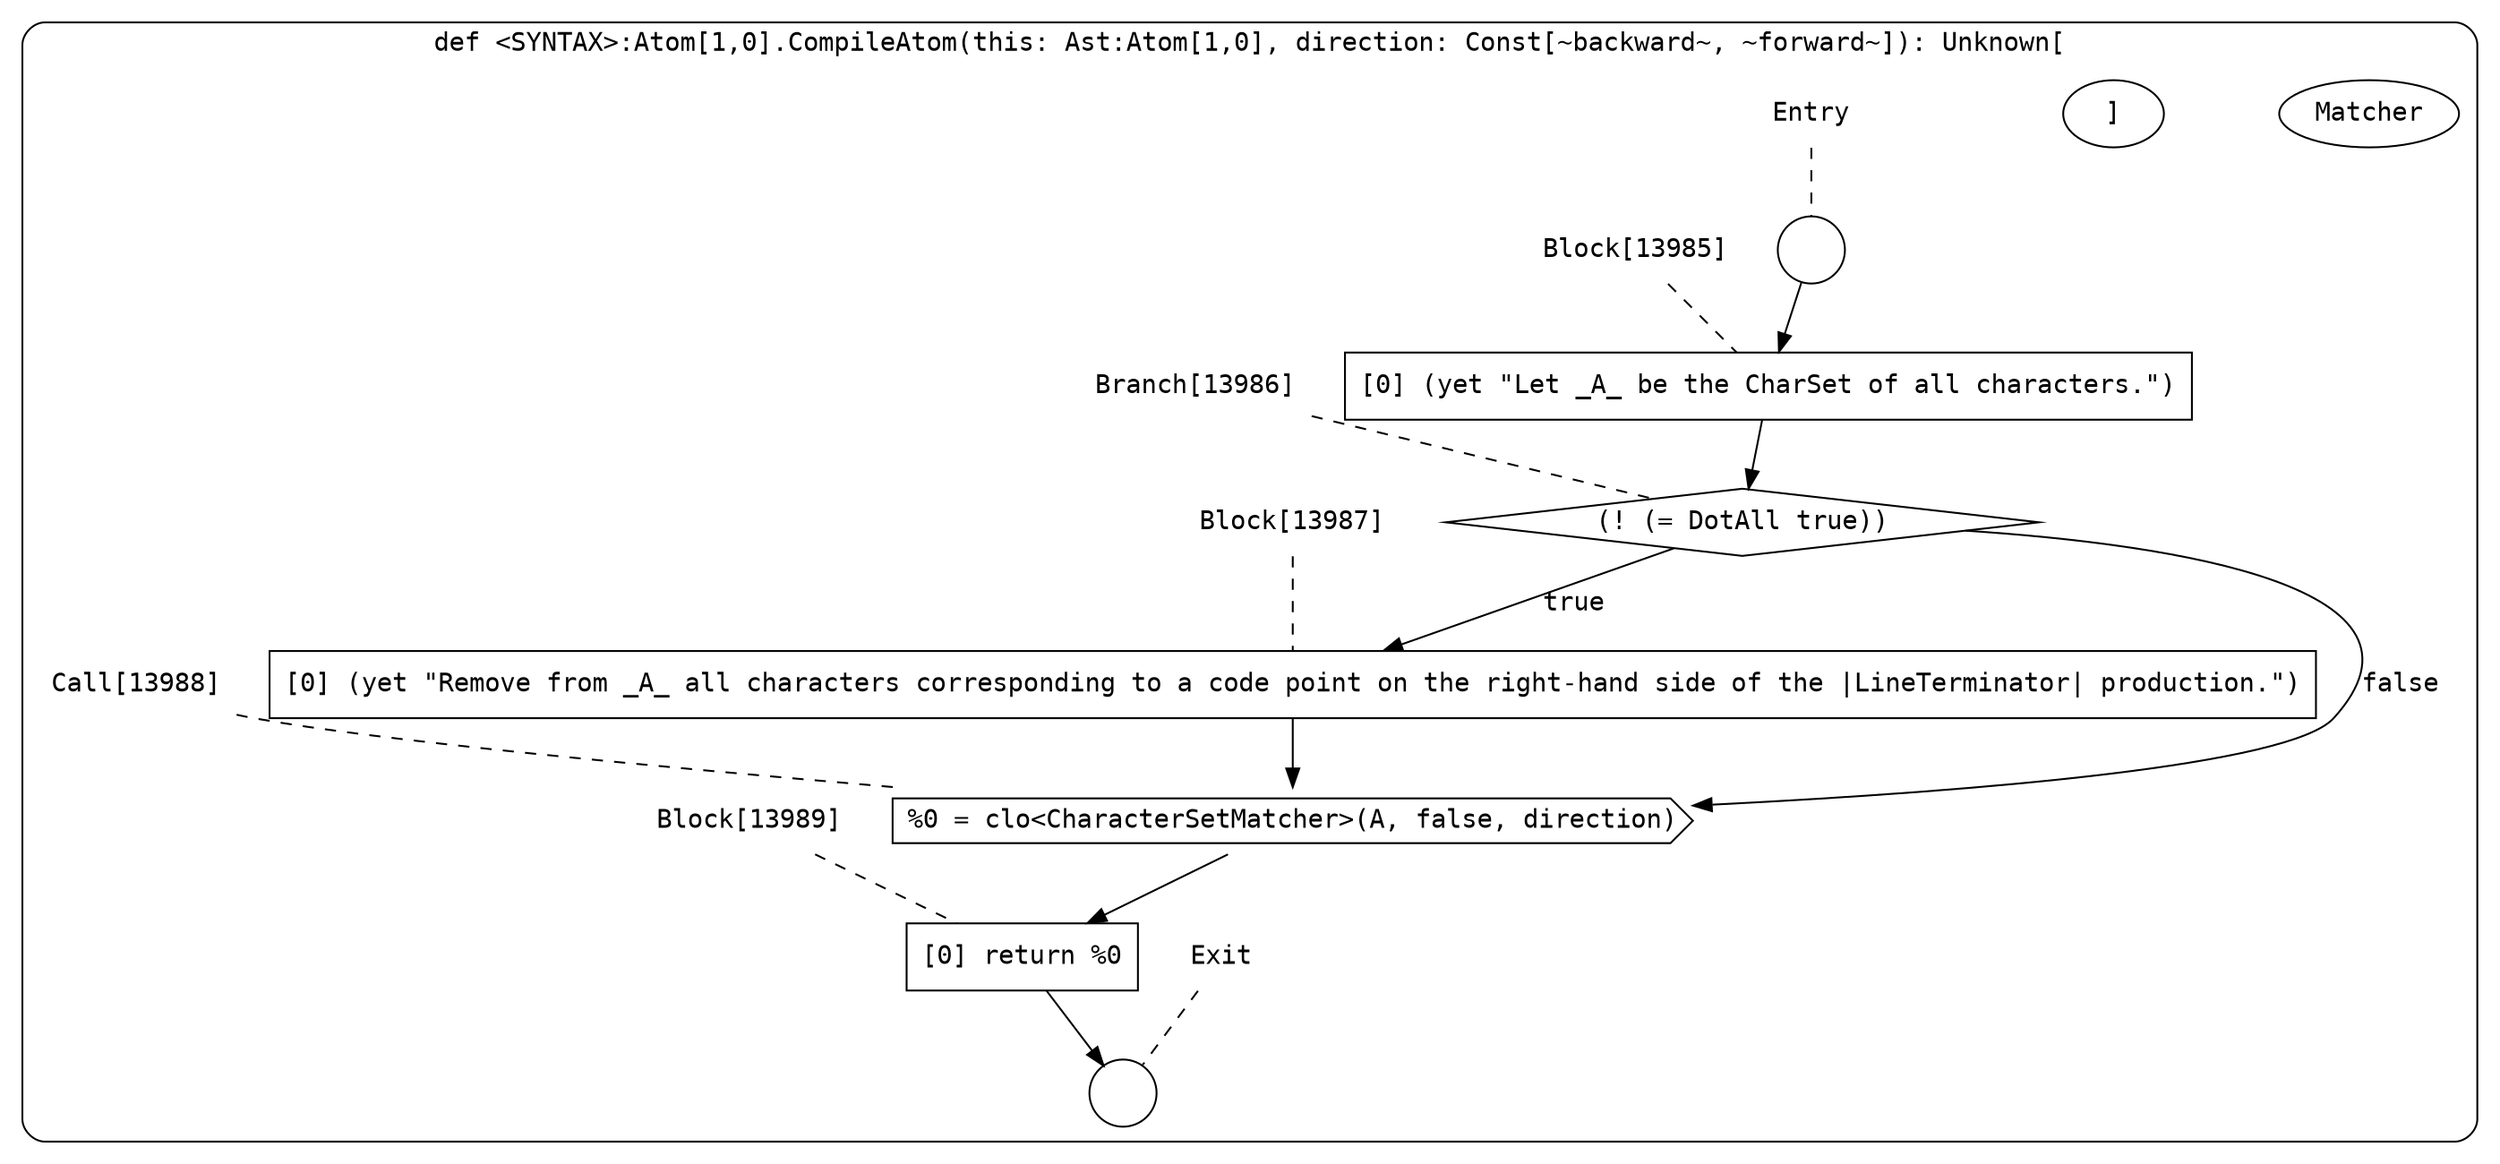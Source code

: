 digraph {
  graph [fontname = "Consolas"]
  node [fontname = "Consolas"]
  edge [fontname = "Consolas"]
  subgraph cluster2268 {
    label = "def <SYNTAX>:Atom[1,0].CompileAtom(this: Ast:Atom[1,0], direction: Const[~backward~, ~forward~]): Unknown["Matcher"]"
    style = rounded
    cluster2268_entry_name [shape=none, label=<<font color="black">Entry</font>>]
    cluster2268_entry_name -> cluster2268_entry [arrowhead=none, color="black", style=dashed]
    cluster2268_entry [shape=circle label=" " color="black" fillcolor="white" style=filled]
    cluster2268_entry -> node13985 [color="black"]
    cluster2268_exit_name [shape=none, label=<<font color="black">Exit</font>>]
    cluster2268_exit_name -> cluster2268_exit [arrowhead=none, color="black", style=dashed]
    cluster2268_exit [shape=circle label=" " color="black" fillcolor="white" style=filled]
    node13985_name [shape=none, label=<<font color="black">Block[13985]</font>>]
    node13985_name -> node13985 [arrowhead=none, color="black", style=dashed]
    node13985 [shape=box, label=<<font color="black">[0] (yet &quot;Let _A_ be the CharSet of all characters.&quot;)<BR ALIGN="LEFT"/></font>> color="black" fillcolor="white", style=filled]
    node13985 -> node13986 [color="black"]
    node13986_name [shape=none, label=<<font color="black">Branch[13986]</font>>]
    node13986_name -> node13986 [arrowhead=none, color="black", style=dashed]
    node13986 [shape=diamond, label=<<font color="black">(! (= DotAll true))</font>> color="black" fillcolor="white", style=filled]
    node13986 -> node13987 [label=<<font color="black">true</font>> color="black"]
    node13986 -> node13988 [label=<<font color="black">false</font>> color="black"]
    node13987_name [shape=none, label=<<font color="black">Block[13987]</font>>]
    node13987_name -> node13987 [arrowhead=none, color="black", style=dashed]
    node13987 [shape=box, label=<<font color="black">[0] (yet &quot;Remove from _A_ all characters corresponding to a code point on the right-hand side of the |LineTerminator| production.&quot;)<BR ALIGN="LEFT"/></font>> color="black" fillcolor="white", style=filled]
    node13987 -> node13988 [color="black"]
    node13988_name [shape=none, label=<<font color="black">Call[13988]</font>>]
    node13988_name -> node13988 [arrowhead=none, color="black", style=dashed]
    node13988 [shape=cds, label=<<font color="black">%0 = clo&lt;CharacterSetMatcher&gt;(A, false, direction)</font>> color="black" fillcolor="white", style=filled]
    node13988 -> node13989 [color="black"]
    node13989_name [shape=none, label=<<font color="black">Block[13989]</font>>]
    node13989_name -> node13989 [arrowhead=none, color="black", style=dashed]
    node13989 [shape=box, label=<<font color="black">[0] return %0<BR ALIGN="LEFT"/></font>> color="black" fillcolor="white", style=filled]
    node13989 -> cluster2268_exit [color="black"]
  }
}
